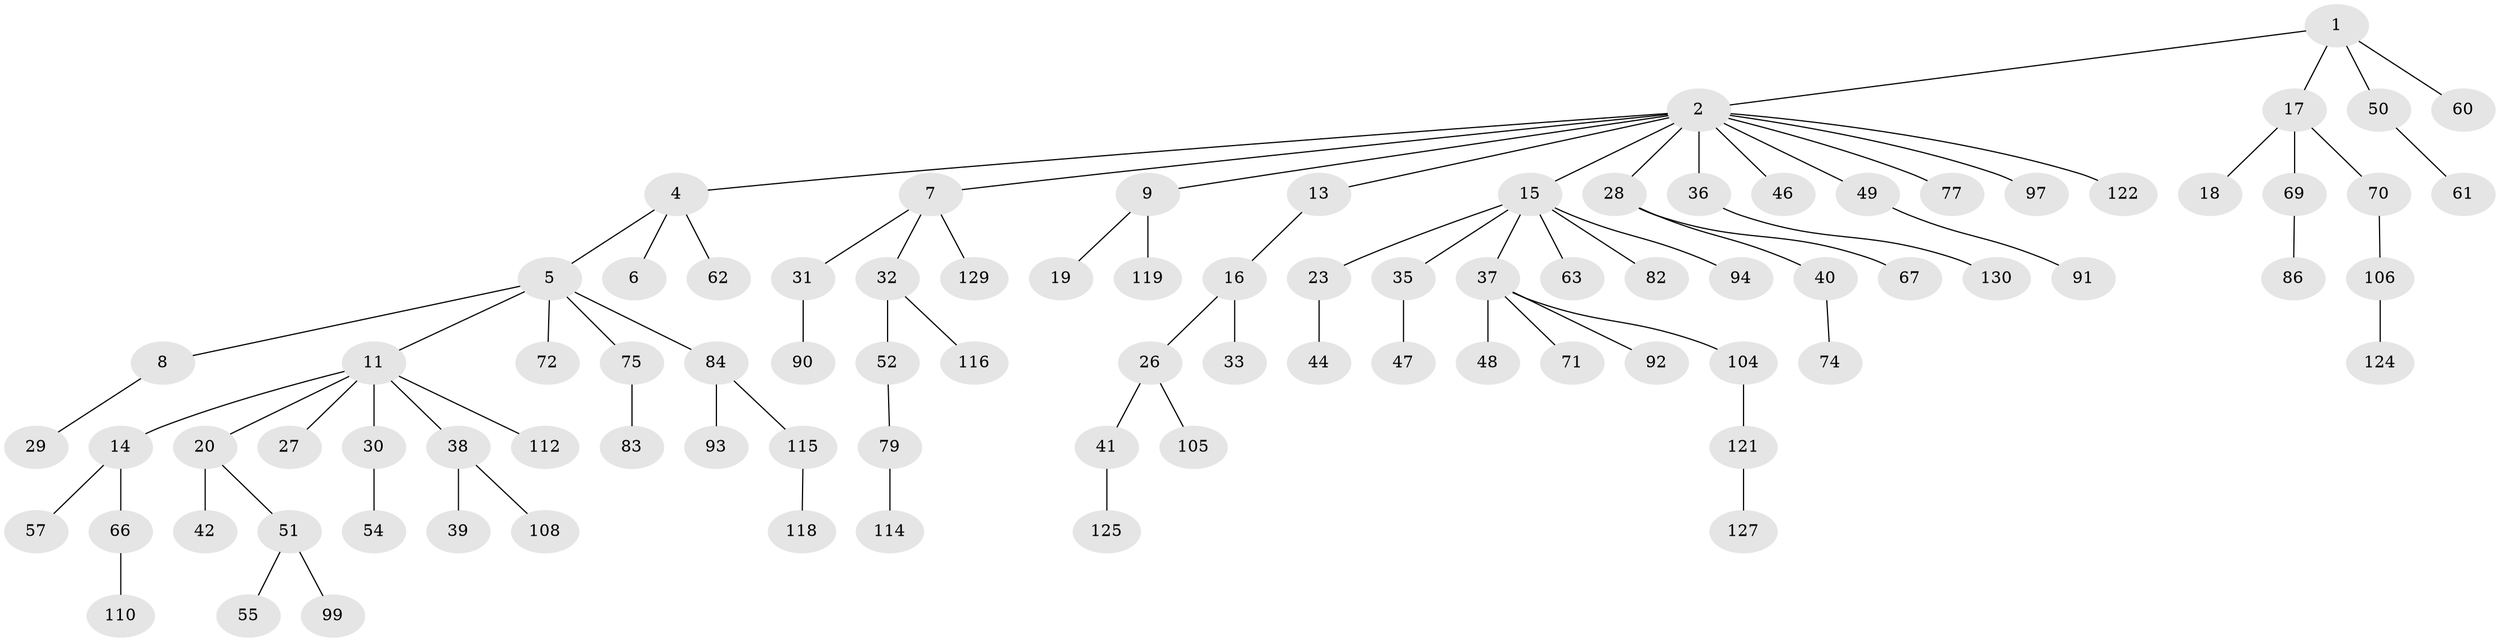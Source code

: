 // original degree distribution, {5: 0.03076923076923077, 8: 0.007692307692307693, 7: 0.007692307692307693, 6: 0.023076923076923078, 1: 0.45384615384615384, 4: 0.023076923076923078, 2: 0.33076923076923076, 3: 0.12307692307692308}
// Generated by graph-tools (version 1.1) at 2025/11/02/27/25 16:11:26]
// undirected, 88 vertices, 87 edges
graph export_dot {
graph [start="1"]
  node [color=gray90,style=filled];
  1 [super="+117"];
  2 [super="+3"];
  4 [super="+43"];
  5 [super="+24"];
  6;
  7 [super="+126"];
  8;
  9 [super="+10"];
  11 [super="+12"];
  13 [super="+68"];
  14 [super="+56"];
  15 [super="+21"];
  16 [super="+25"];
  17 [super="+101"];
  18 [super="+120"];
  19;
  20 [super="+22"];
  23;
  26 [super="+96"];
  27 [super="+102"];
  28 [super="+85"];
  29;
  30 [super="+34"];
  31;
  32 [super="+45"];
  33 [super="+64"];
  35;
  36 [super="+95"];
  37 [super="+88"];
  38 [super="+58"];
  39;
  40 [super="+53"];
  41 [super="+78"];
  42 [super="+73"];
  44 [super="+65"];
  46;
  47 [super="+59"];
  48;
  49;
  50;
  51 [super="+81"];
  52 [super="+98"];
  54;
  55;
  57 [super="+87"];
  60;
  61 [super="+76"];
  62 [super="+80"];
  63;
  66;
  67;
  69;
  70;
  71;
  72;
  74 [super="+128"];
  75;
  77;
  79 [super="+100"];
  82;
  83 [super="+107"];
  84 [super="+89"];
  86;
  90 [super="+111"];
  91 [super="+103"];
  92;
  93;
  94;
  97;
  99;
  104;
  105;
  106 [super="+113"];
  108 [super="+109"];
  110;
  112;
  114;
  115;
  116;
  118;
  119;
  121 [super="+123"];
  122;
  124;
  125;
  127;
  129;
  130;
  1 -- 2;
  1 -- 17;
  1 -- 50;
  1 -- 60;
  2 -- 7;
  2 -- 9;
  2 -- 46;
  2 -- 49;
  2 -- 97;
  2 -- 122;
  2 -- 4;
  2 -- 36;
  2 -- 77;
  2 -- 28;
  2 -- 13;
  2 -- 15;
  4 -- 5;
  4 -- 6;
  4 -- 62;
  5 -- 8;
  5 -- 11;
  5 -- 72;
  5 -- 75;
  5 -- 84;
  7 -- 31;
  7 -- 32;
  7 -- 129;
  8 -- 29;
  9 -- 19;
  9 -- 119;
  11 -- 14;
  11 -- 38;
  11 -- 112;
  11 -- 27;
  11 -- 20;
  11 -- 30;
  13 -- 16;
  14 -- 57;
  14 -- 66;
  15 -- 35;
  15 -- 82;
  15 -- 37;
  15 -- 23;
  15 -- 63;
  15 -- 94;
  16 -- 33;
  16 -- 26;
  17 -- 18;
  17 -- 69;
  17 -- 70;
  20 -- 51;
  20 -- 42;
  23 -- 44;
  26 -- 41;
  26 -- 105;
  28 -- 40;
  28 -- 67;
  30 -- 54;
  31 -- 90;
  32 -- 116;
  32 -- 52;
  35 -- 47;
  36 -- 130;
  37 -- 48;
  37 -- 71;
  37 -- 92;
  37 -- 104;
  38 -- 39;
  38 -- 108;
  40 -- 74;
  41 -- 125;
  49 -- 91;
  50 -- 61;
  51 -- 55;
  51 -- 99;
  52 -- 79;
  66 -- 110;
  69 -- 86;
  70 -- 106;
  75 -- 83;
  79 -- 114;
  84 -- 115;
  84 -- 93;
  104 -- 121;
  106 -- 124;
  115 -- 118;
  121 -- 127;
}
